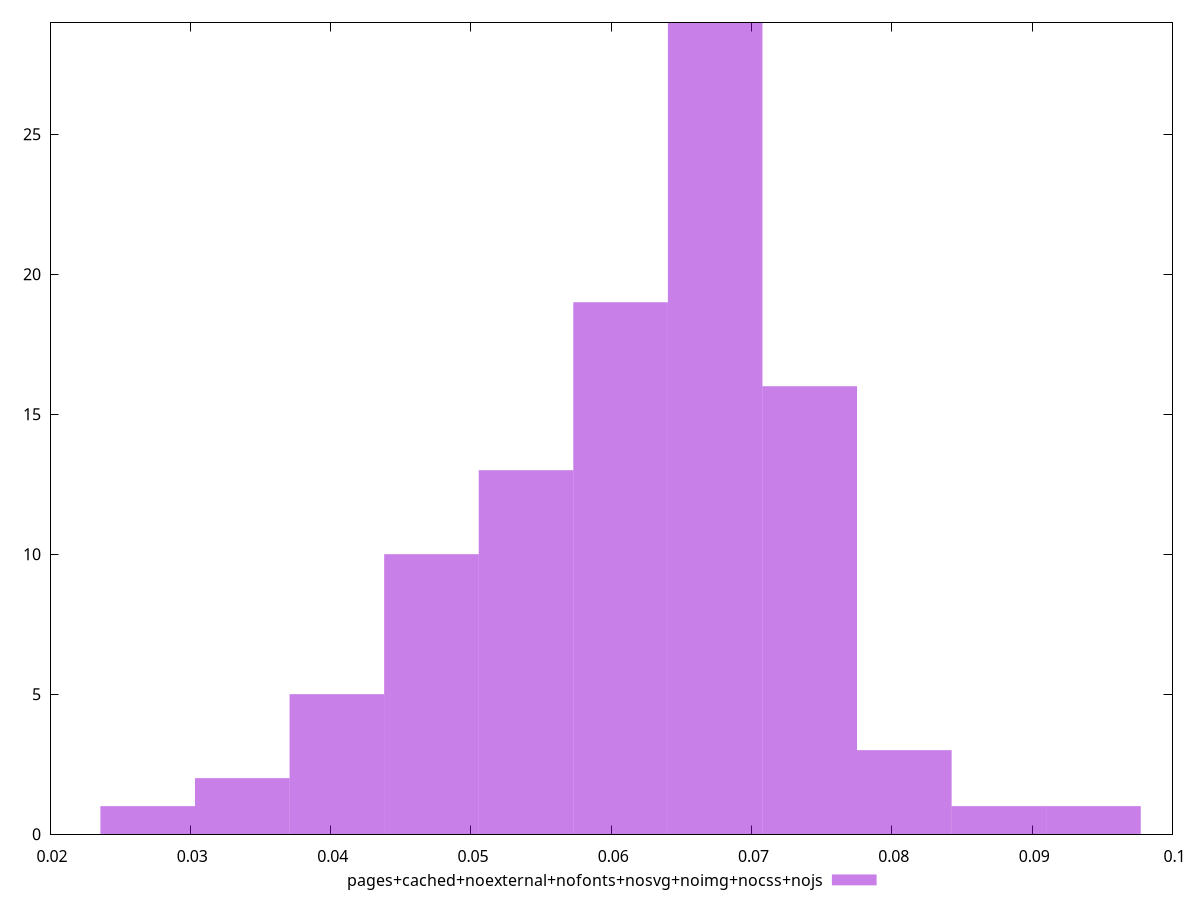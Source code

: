 $_pagesCachedNoexternalNofontsNosvgNoimgNocssNojs <<EOF
0.07414686799031563 16
0.03370312181377983 2
0.06740624362755966 29
0.0606656192648037 19
0.05392499490204773 13
0.04718437053929177 10
0.08762811671582757 1
0.0808874923530716 3
0.0404437461765358 5
0.09436874107858353 1
0.026962497451023866 1
EOF
set key outside below
set terminal pngcairo
set output "report_00006_2020-11-02T20-21-41.718Z/network-rtt/pages+cached+noexternal+nofonts+nosvg+noimg+nocss+nojs//raw_hist.png"
set yrange [0:29]
set boxwidth 0.0067406243627559665
set style fill transparent solid 0.5 noborder
plot $_pagesCachedNoexternalNofontsNosvgNoimgNocssNojs title "pages+cached+noexternal+nofonts+nosvg+noimg+nocss+nojs" with boxes ,